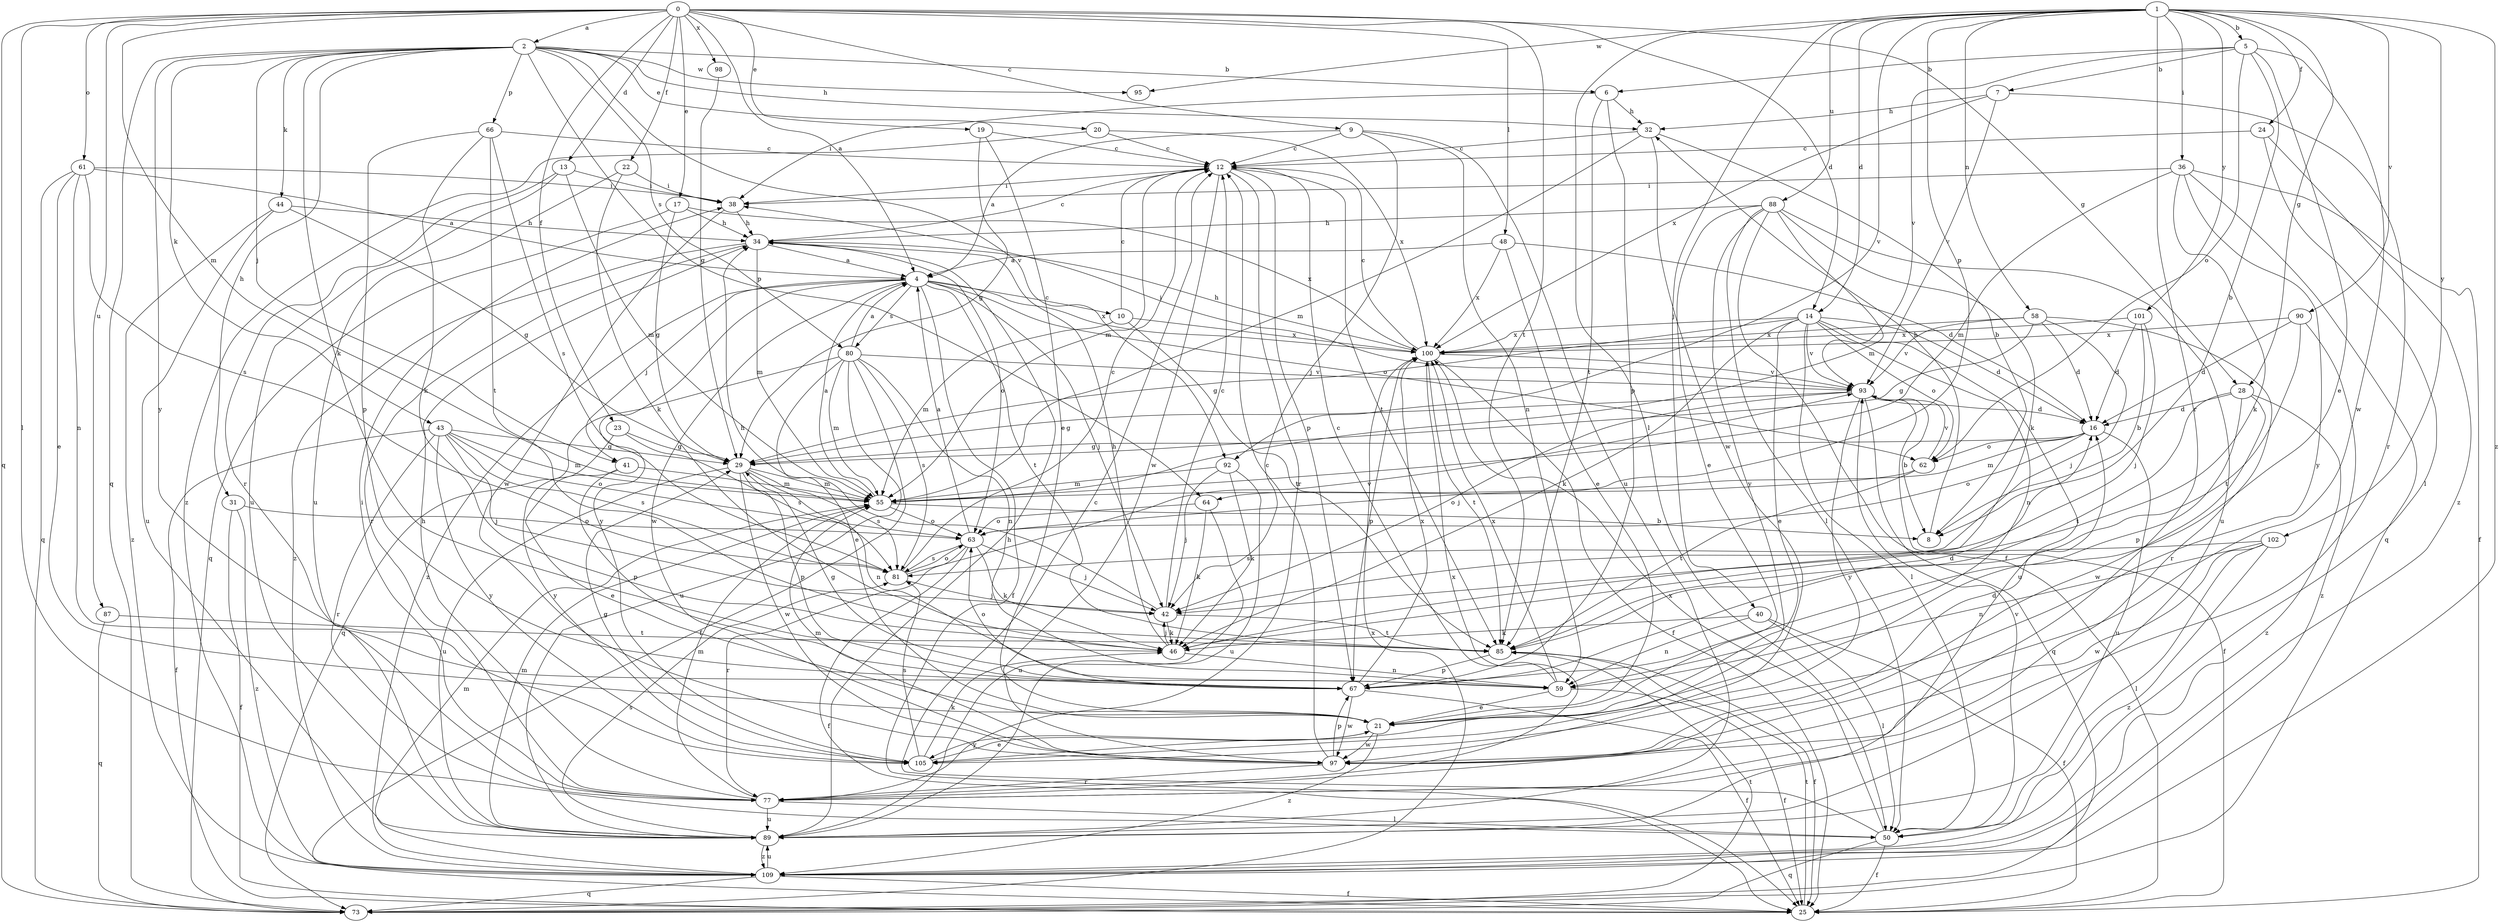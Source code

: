 strict digraph  {
0;
1;
2;
4;
5;
6;
7;
8;
9;
10;
12;
13;
14;
16;
17;
19;
20;
21;
22;
23;
24;
25;
28;
29;
31;
32;
34;
36;
38;
40;
41;
42;
43;
44;
46;
48;
50;
55;
58;
59;
61;
62;
63;
64;
66;
67;
73;
77;
80;
81;
85;
87;
88;
89;
90;
92;
93;
95;
97;
98;
100;
101;
102;
105;
109;
0 -> 2  [label=a];
0 -> 4  [label=a];
0 -> 9  [label=c];
0 -> 13  [label=d];
0 -> 14  [label=d];
0 -> 17  [label=e];
0 -> 19  [label=e];
0 -> 22  [label=f];
0 -> 23  [label=f];
0 -> 28  [label=g];
0 -> 48  [label=l];
0 -> 50  [label=l];
0 -> 55  [label=m];
0 -> 61  [label=o];
0 -> 73  [label=q];
0 -> 85  [label=t];
0 -> 87  [label=u];
0 -> 98  [label=x];
1 -> 5  [label=b];
1 -> 14  [label=d];
1 -> 24  [label=f];
1 -> 28  [label=g];
1 -> 36  [label=i];
1 -> 40  [label=j];
1 -> 50  [label=l];
1 -> 58  [label=n];
1 -> 64  [label=p];
1 -> 77  [label=r];
1 -> 88  [label=u];
1 -> 90  [label=v];
1 -> 92  [label=v];
1 -> 95  [label=w];
1 -> 101  [label=y];
1 -> 102  [label=y];
1 -> 109  [label=z];
2 -> 6  [label=b];
2 -> 20  [label=e];
2 -> 31  [label=h];
2 -> 32  [label=h];
2 -> 41  [label=j];
2 -> 43  [label=k];
2 -> 44  [label=k];
2 -> 46  [label=k];
2 -> 64  [label=p];
2 -> 66  [label=p];
2 -> 73  [label=q];
2 -> 80  [label=s];
2 -> 92  [label=v];
2 -> 95  [label=w];
2 -> 105  [label=y];
4 -> 10  [label=c];
4 -> 25  [label=f];
4 -> 41  [label=j];
4 -> 42  [label=j];
4 -> 62  [label=o];
4 -> 80  [label=s];
4 -> 85  [label=t];
4 -> 97  [label=w];
4 -> 100  [label=x];
4 -> 105  [label=y];
4 -> 109  [label=z];
5 -> 6  [label=b];
5 -> 7  [label=b];
5 -> 8  [label=b];
5 -> 21  [label=e];
5 -> 62  [label=o];
5 -> 93  [label=v];
5 -> 97  [label=w];
6 -> 32  [label=h];
6 -> 38  [label=i];
6 -> 67  [label=p];
6 -> 85  [label=t];
7 -> 32  [label=h];
7 -> 77  [label=r];
7 -> 93  [label=v];
7 -> 100  [label=x];
8 -> 32  [label=h];
9 -> 4  [label=a];
9 -> 12  [label=c];
9 -> 42  [label=j];
9 -> 59  [label=n];
9 -> 89  [label=u];
10 -> 12  [label=c];
10 -> 55  [label=m];
10 -> 85  [label=t];
10 -> 100  [label=x];
12 -> 38  [label=i];
12 -> 55  [label=m];
12 -> 67  [label=p];
12 -> 77  [label=r];
12 -> 85  [label=t];
12 -> 97  [label=w];
13 -> 38  [label=i];
13 -> 55  [label=m];
13 -> 77  [label=r];
13 -> 89  [label=u];
14 -> 16  [label=d];
14 -> 21  [label=e];
14 -> 29  [label=g];
14 -> 46  [label=k];
14 -> 50  [label=l];
14 -> 59  [label=n];
14 -> 62  [label=o];
14 -> 89  [label=u];
14 -> 93  [label=v];
14 -> 100  [label=x];
16 -> 29  [label=g];
16 -> 55  [label=m];
16 -> 62  [label=o];
16 -> 63  [label=o];
16 -> 89  [label=u];
17 -> 29  [label=g];
17 -> 34  [label=h];
17 -> 73  [label=q];
17 -> 100  [label=x];
19 -> 12  [label=c];
19 -> 21  [label=e];
19 -> 29  [label=g];
20 -> 12  [label=c];
20 -> 100  [label=x];
20 -> 109  [label=z];
21 -> 97  [label=w];
21 -> 105  [label=y];
21 -> 109  [label=z];
22 -> 38  [label=i];
22 -> 46  [label=k];
22 -> 89  [label=u];
23 -> 29  [label=g];
23 -> 81  [label=s];
23 -> 105  [label=y];
24 -> 12  [label=c];
24 -> 50  [label=l];
24 -> 109  [label=z];
25 -> 85  [label=t];
28 -> 16  [label=d];
28 -> 67  [label=p];
28 -> 85  [label=t];
28 -> 97  [label=w];
28 -> 109  [label=z];
29 -> 55  [label=m];
29 -> 59  [label=n];
29 -> 67  [label=p];
29 -> 81  [label=s];
29 -> 89  [label=u];
29 -> 97  [label=w];
31 -> 25  [label=f];
31 -> 63  [label=o];
31 -> 109  [label=z];
32 -> 8  [label=b];
32 -> 12  [label=c];
32 -> 55  [label=m];
32 -> 97  [label=w];
34 -> 4  [label=a];
34 -> 12  [label=c];
34 -> 55  [label=m];
34 -> 63  [label=o];
34 -> 77  [label=r];
34 -> 109  [label=z];
36 -> 25  [label=f];
36 -> 38  [label=i];
36 -> 46  [label=k];
36 -> 55  [label=m];
36 -> 73  [label=q];
36 -> 105  [label=y];
38 -> 34  [label=h];
38 -> 97  [label=w];
40 -> 25  [label=f];
40 -> 46  [label=k];
40 -> 50  [label=l];
40 -> 59  [label=n];
41 -> 21  [label=e];
41 -> 55  [label=m];
41 -> 67  [label=p];
42 -> 12  [label=c];
42 -> 34  [label=h];
42 -> 46  [label=k];
42 -> 85  [label=t];
43 -> 25  [label=f];
43 -> 29  [label=g];
43 -> 42  [label=j];
43 -> 55  [label=m];
43 -> 63  [label=o];
43 -> 77  [label=r];
43 -> 81  [label=s];
43 -> 105  [label=y];
44 -> 29  [label=g];
44 -> 34  [label=h];
44 -> 89  [label=u];
44 -> 109  [label=z];
46 -> 34  [label=h];
46 -> 42  [label=j];
46 -> 59  [label=n];
48 -> 4  [label=a];
48 -> 16  [label=d];
48 -> 21  [label=e];
48 -> 100  [label=x];
50 -> 12  [label=c];
50 -> 25  [label=f];
50 -> 73  [label=q];
50 -> 93  [label=v];
50 -> 100  [label=x];
55 -> 4  [label=a];
55 -> 8  [label=b];
55 -> 63  [label=o];
58 -> 16  [label=d];
58 -> 29  [label=g];
58 -> 42  [label=j];
58 -> 77  [label=r];
58 -> 93  [label=v];
58 -> 100  [label=x];
59 -> 12  [label=c];
59 -> 21  [label=e];
59 -> 25  [label=f];
59 -> 100  [label=x];
61 -> 4  [label=a];
61 -> 21  [label=e];
61 -> 38  [label=i];
61 -> 59  [label=n];
61 -> 73  [label=q];
61 -> 81  [label=s];
62 -> 63  [label=o];
62 -> 85  [label=t];
62 -> 93  [label=v];
63 -> 4  [label=a];
63 -> 25  [label=f];
63 -> 42  [label=j];
63 -> 46  [label=k];
63 -> 77  [label=r];
63 -> 81  [label=s];
64 -> 46  [label=k];
64 -> 63  [label=o];
64 -> 89  [label=u];
66 -> 12  [label=c];
66 -> 46  [label=k];
66 -> 67  [label=p];
66 -> 81  [label=s];
66 -> 85  [label=t];
67 -> 16  [label=d];
67 -> 25  [label=f];
67 -> 29  [label=g];
67 -> 63  [label=o];
67 -> 97  [label=w];
67 -> 100  [label=x];
73 -> 85  [label=t];
73 -> 100  [label=x];
77 -> 34  [label=h];
77 -> 38  [label=i];
77 -> 50  [label=l];
77 -> 55  [label=m];
77 -> 89  [label=u];
77 -> 100  [label=x];
80 -> 4  [label=a];
80 -> 21  [label=e];
80 -> 25  [label=f];
80 -> 55  [label=m];
80 -> 59  [label=n];
80 -> 73  [label=q];
80 -> 81  [label=s];
80 -> 89  [label=u];
80 -> 93  [label=v];
81 -> 12  [label=c];
81 -> 42  [label=j];
81 -> 63  [label=o];
81 -> 93  [label=v];
85 -> 25  [label=f];
85 -> 67  [label=p];
87 -> 73  [label=q];
87 -> 85  [label=t];
88 -> 21  [label=e];
88 -> 25  [label=f];
88 -> 34  [label=h];
88 -> 46  [label=k];
88 -> 50  [label=l];
88 -> 55  [label=m];
88 -> 89  [label=u];
88 -> 105  [label=y];
89 -> 34  [label=h];
89 -> 55  [label=m];
89 -> 81  [label=s];
89 -> 109  [label=z];
90 -> 16  [label=d];
90 -> 85  [label=t];
90 -> 100  [label=x];
90 -> 109  [label=z];
92 -> 42  [label=j];
92 -> 46  [label=k];
92 -> 55  [label=m];
92 -> 89  [label=u];
93 -> 8  [label=b];
93 -> 16  [label=d];
93 -> 25  [label=f];
93 -> 29  [label=g];
93 -> 38  [label=i];
93 -> 42  [label=j];
93 -> 73  [label=q];
93 -> 105  [label=y];
97 -> 12  [label=c];
97 -> 16  [label=d];
97 -> 55  [label=m];
97 -> 67  [label=p];
97 -> 77  [label=r];
98 -> 29  [label=g];
100 -> 12  [label=c];
100 -> 25  [label=f];
100 -> 34  [label=h];
100 -> 67  [label=p];
100 -> 85  [label=t];
100 -> 93  [label=v];
101 -> 8  [label=b];
101 -> 16  [label=d];
101 -> 42  [label=j];
101 -> 100  [label=x];
102 -> 50  [label=l];
102 -> 59  [label=n];
102 -> 81  [label=s];
102 -> 97  [label=w];
102 -> 109  [label=z];
105 -> 21  [label=e];
105 -> 29  [label=g];
105 -> 46  [label=k];
105 -> 81  [label=s];
109 -> 25  [label=f];
109 -> 55  [label=m];
109 -> 73  [label=q];
109 -> 89  [label=u];
}
